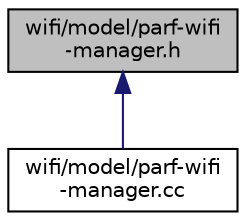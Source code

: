digraph "wifi/model/parf-wifi-manager.h"
{
  edge [fontname="Helvetica",fontsize="10",labelfontname="Helvetica",labelfontsize="10"];
  node [fontname="Helvetica",fontsize="10",shape=record];
  Node1 [label="wifi/model/parf-wifi\l-manager.h",height=0.2,width=0.4,color="black", fillcolor="grey75", style="filled", fontcolor="black"];
  Node1 -> Node2 [dir="back",color="midnightblue",fontsize="10",style="solid"];
  Node2 [label="wifi/model/parf-wifi\l-manager.cc",height=0.2,width=0.4,color="black", fillcolor="white", style="filled",URL="$d3/d45/parf-wifi-manager_8cc.html"];
}
